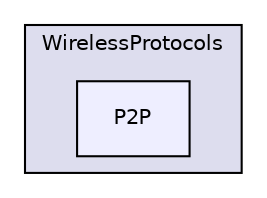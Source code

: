 digraph "C:/Users/mainuser/Desktop/School/SeniorProject/EthKitTCP/Microchip/WirelessProtocols/P2P" {
  compound=true
  node [ fontsize="10", fontname="Helvetica"];
  edge [ labelfontsize="10", labelfontname="Helvetica"];
  subgraph clusterdir_65d497fec08a578c152a6fc8691aa1f6 {
    graph [ bgcolor="#ddddee", pencolor="black", label="WirelessProtocols" fontname="Helvetica", fontsize="10", URL="dir_65d497fec08a578c152a6fc8691aa1f6.html"]
  dir_c295181577fe10799e29fa737048e795 [shape=box, label="P2P", style="filled", fillcolor="#eeeeff", pencolor="black", URL="dir_c295181577fe10799e29fa737048e795.html"];
  }
}
